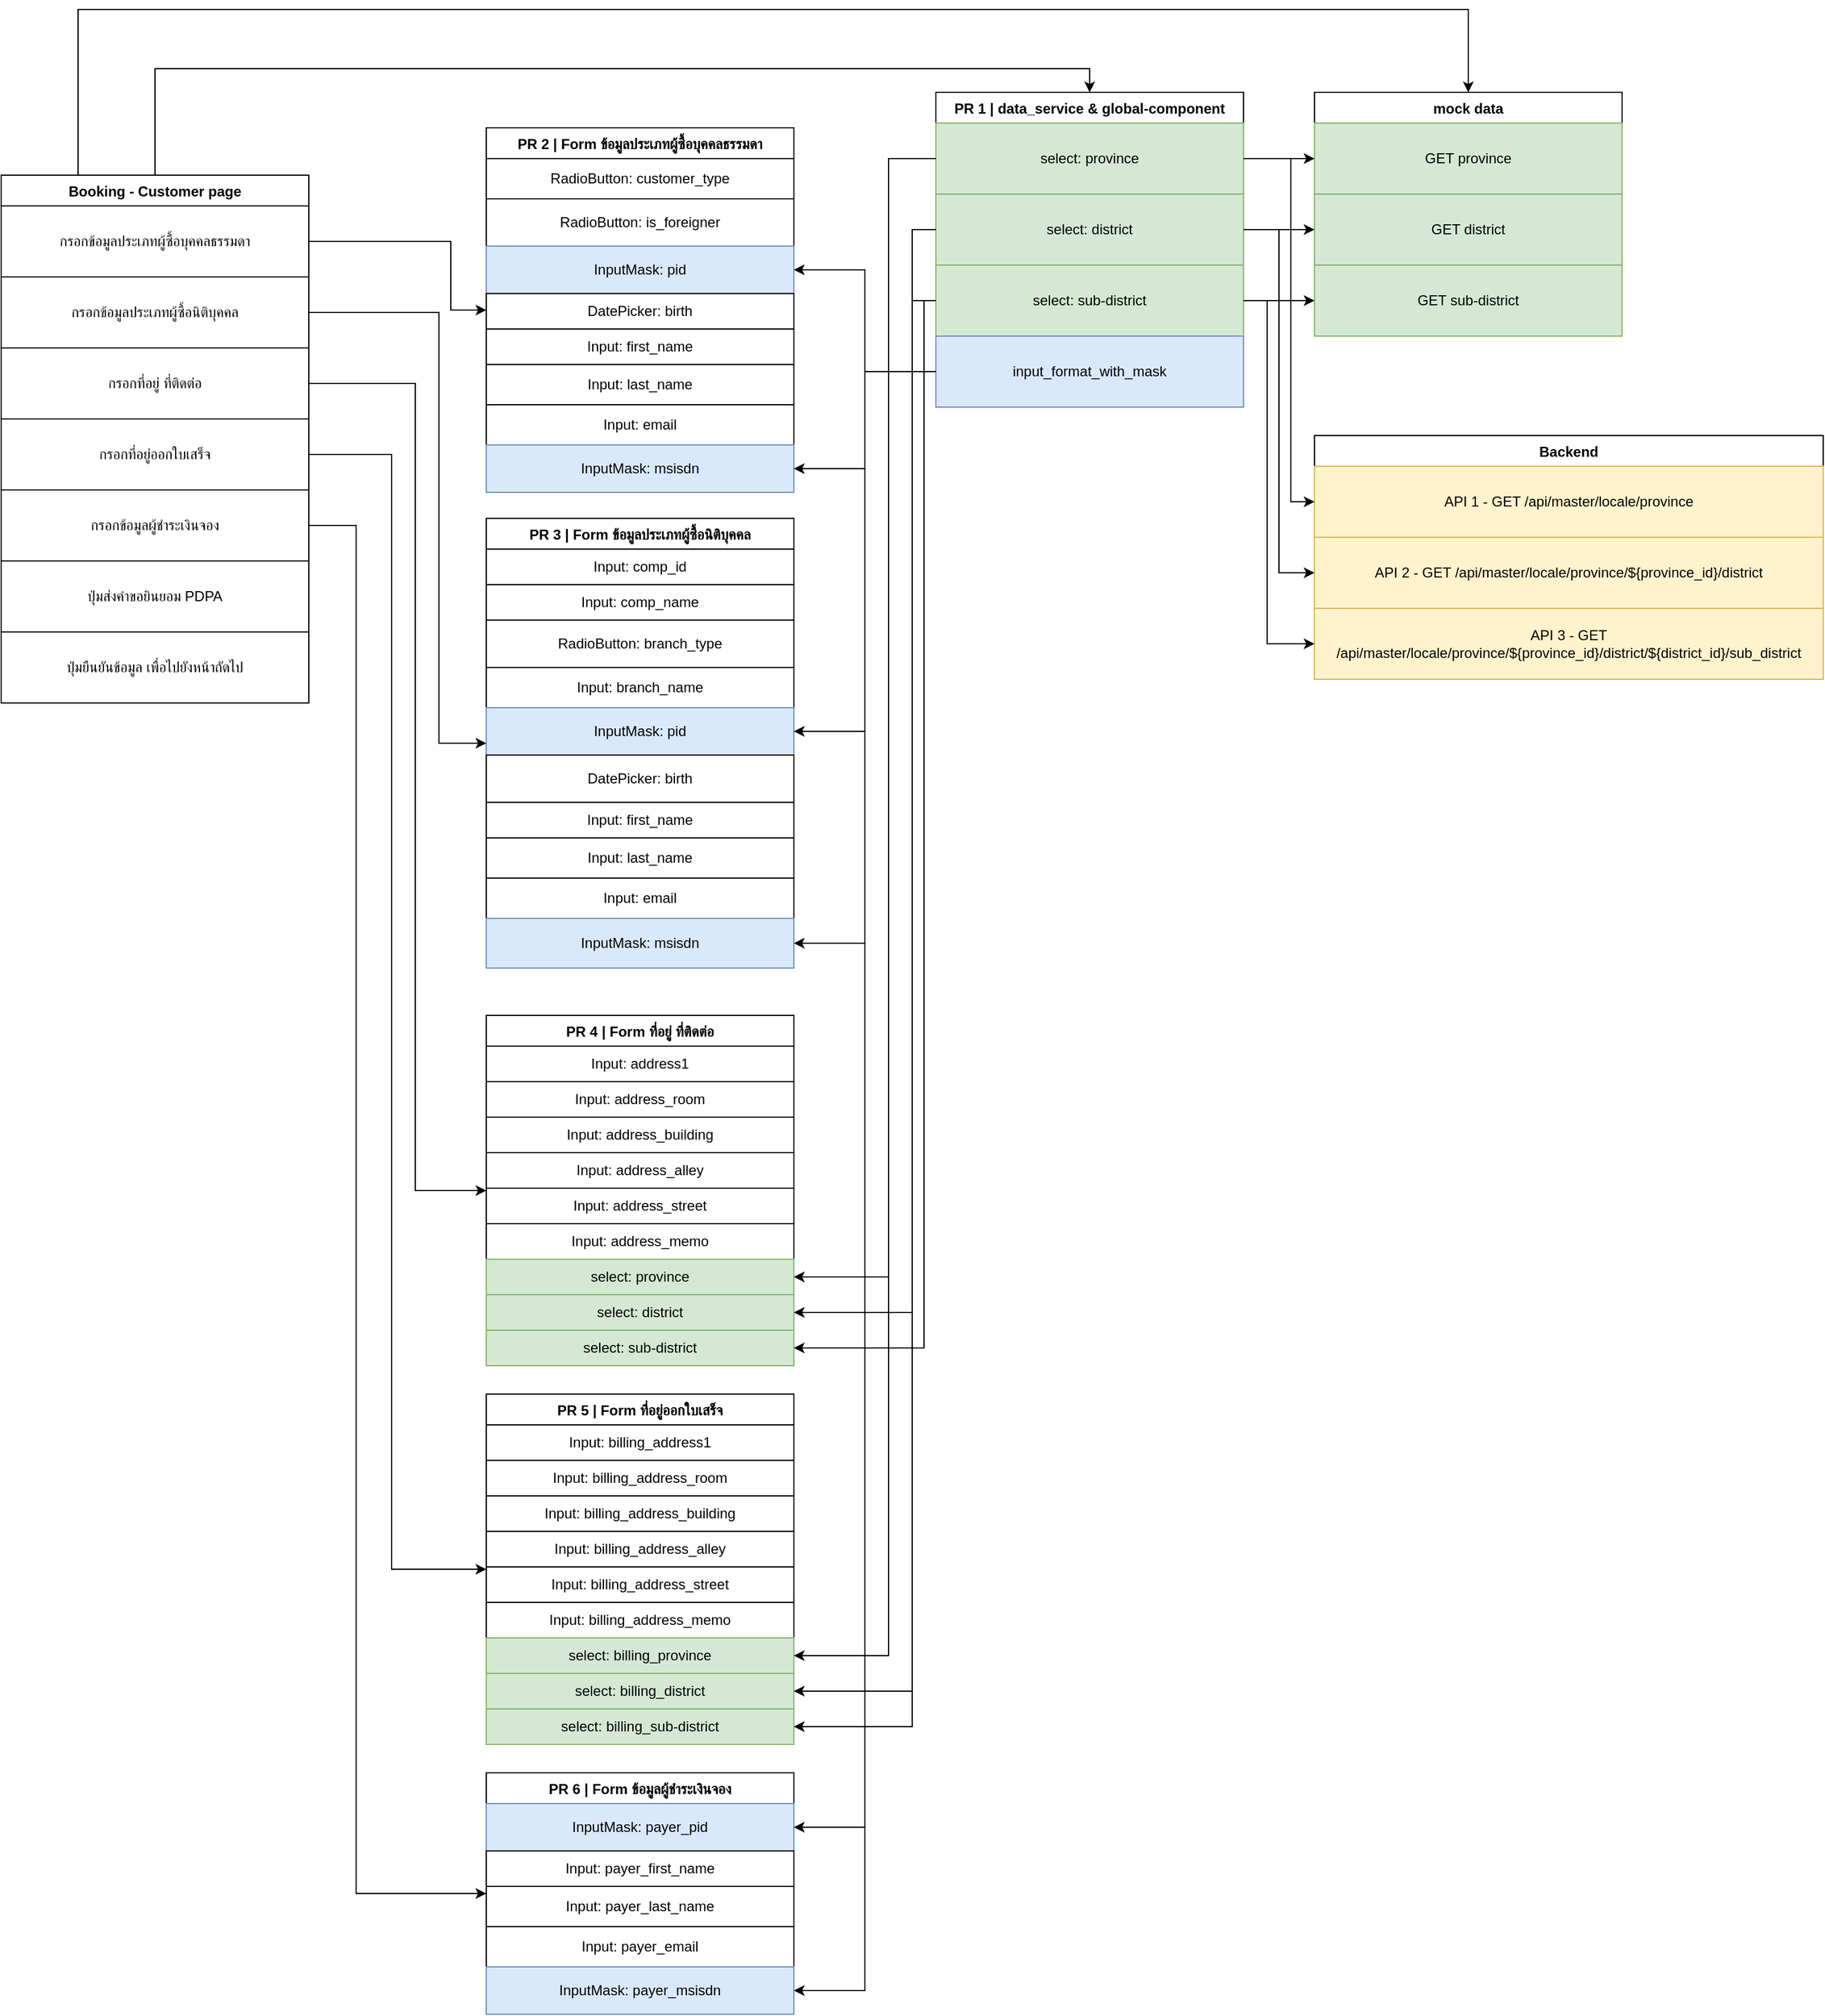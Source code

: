 <mxfile version="20.2.3" type="github">
  <diagram id="C5RBs43oDa-KdzZeNtuy" name="Page-1">
    <mxGraphModel dx="1980" dy="2363" grid="1" gridSize="10" guides="1" tooltips="1" connect="1" arrows="1" fold="1" page="1" pageScale="1" pageWidth="827" pageHeight="1169" background="none" math="0" shadow="0">
      <root>
        <mxCell id="WIyWlLk6GJQsqaUBKTNV-0" />
        <mxCell id="WIyWlLk6GJQsqaUBKTNV-1" parent="WIyWlLk6GJQsqaUBKTNV-0" />
        <mxCell id="vvMy4MuH9mkFOj2RVmaX-46" style="edgeStyle=orthogonalEdgeStyle;rounded=0;orthogonalLoop=1;jettySize=auto;html=1;exitX=0.5;exitY=0;exitDx=0;exitDy=0;entryX=0.5;entryY=0;entryDx=0;entryDy=0;" edge="1" parent="WIyWlLk6GJQsqaUBKTNV-1" source="zkfFHV4jXpPFQw0GAbJ--0" target="vvMy4MuH9mkFOj2RVmaX-32">
          <mxGeometry relative="1" as="geometry" />
        </mxCell>
        <mxCell id="vvMy4MuH9mkFOj2RVmaX-50" style="edgeStyle=orthogonalEdgeStyle;rounded=0;orthogonalLoop=1;jettySize=auto;html=1;exitX=0.25;exitY=0;exitDx=0;exitDy=0;entryX=0.5;entryY=0;entryDx=0;entryDy=0;" edge="1" parent="WIyWlLk6GJQsqaUBKTNV-1" source="zkfFHV4jXpPFQw0GAbJ--0" target="vvMy4MuH9mkFOj2RVmaX-40">
          <mxGeometry relative="1" as="geometry">
            <Array as="points">
              <mxPoint x="155" y="-70" />
              <mxPoint x="1330" y="-70" />
            </Array>
          </mxGeometry>
        </mxCell>
        <mxCell id="zkfFHV4jXpPFQw0GAbJ--0" value="Booking - Customer page" style="swimlane;fontStyle=1;align=center;verticalAlign=top;childLayout=stackLayout;horizontal=1;startSize=26;horizontalStack=0;resizeParent=1;resizeLast=0;collapsible=1;marginBottom=0;rounded=0;shadow=0;strokeWidth=1;" parent="WIyWlLk6GJQsqaUBKTNV-1" vertex="1">
          <mxGeometry x="90" y="70" width="260" height="446" as="geometry">
            <mxRectangle x="230" y="140" width="160" height="26" as="alternateBounds" />
          </mxGeometry>
        </mxCell>
        <mxCell id="F-I4ucaG-20q1lFfXrHI-0" value="กรอกข้อมูลประเภทผู้ซื้อบุคคลธรรมดา" style="rounded=0;whiteSpace=wrap;html=1;" parent="zkfFHV4jXpPFQw0GAbJ--0" vertex="1">
          <mxGeometry y="26" width="260" height="60" as="geometry" />
        </mxCell>
        <mxCell id="F-I4ucaG-20q1lFfXrHI-1" value="กรอกข้อมูลประเภทผู้ซื้อนิติบุคคล" style="rounded=0;whiteSpace=wrap;html=1;" parent="zkfFHV4jXpPFQw0GAbJ--0" vertex="1">
          <mxGeometry y="86" width="260" height="60" as="geometry" />
        </mxCell>
        <mxCell id="F-I4ucaG-20q1lFfXrHI-2" value="กรอกที่อยู่ ที่ติดต่อ" style="rounded=0;whiteSpace=wrap;html=1;" parent="zkfFHV4jXpPFQw0GAbJ--0" vertex="1">
          <mxGeometry y="146" width="260" height="60" as="geometry" />
        </mxCell>
        <mxCell id="F-I4ucaG-20q1lFfXrHI-3" value="กรอกที่อยู่ออกใบเสร็จ" style="rounded=0;whiteSpace=wrap;html=1;" parent="zkfFHV4jXpPFQw0GAbJ--0" vertex="1">
          <mxGeometry y="206" width="260" height="60" as="geometry" />
        </mxCell>
        <mxCell id="F-I4ucaG-20q1lFfXrHI-9" value="กรอกข้อมูลผู้ชำระเงินจอง" style="rounded=0;whiteSpace=wrap;html=1;" parent="zkfFHV4jXpPFQw0GAbJ--0" vertex="1">
          <mxGeometry y="266" width="260" height="60" as="geometry" />
        </mxCell>
        <mxCell id="F-I4ucaG-20q1lFfXrHI-10" value="ปุ่มส่งคำขอยินยอม PDPA" style="rounded=0;whiteSpace=wrap;html=1;" parent="zkfFHV4jXpPFQw0GAbJ--0" vertex="1">
          <mxGeometry y="326" width="260" height="60" as="geometry" />
        </mxCell>
        <mxCell id="F-I4ucaG-20q1lFfXrHI-11" value="ปุ่มยืนยันข้อมูล เพื่อไปยังหน้าถัดไป" style="rounded=0;whiteSpace=wrap;html=1;" parent="zkfFHV4jXpPFQw0GAbJ--0" vertex="1">
          <mxGeometry y="386" width="260" height="60" as="geometry" />
        </mxCell>
        <mxCell id="F-I4ucaG-20q1lFfXrHI-12" value="PR 2 | Form ข้อมูลประเภทผู้ซื้อบุคคลธรรมดา" style="swimlane;fontStyle=1;align=center;verticalAlign=top;childLayout=stackLayout;horizontal=1;startSize=26;horizontalStack=0;resizeParent=1;resizeLast=0;collapsible=1;marginBottom=0;rounded=0;shadow=0;strokeWidth=1;" parent="WIyWlLk6GJQsqaUBKTNV-1" vertex="1">
          <mxGeometry x="500" y="30" width="260" height="308" as="geometry">
            <mxRectangle x="230" y="140" width="160" height="26" as="alternateBounds" />
          </mxGeometry>
        </mxCell>
        <mxCell id="F-I4ucaG-20q1lFfXrHI-13" value="RadioButton: customer_type" style="rounded=0;whiteSpace=wrap;html=1;" parent="F-I4ucaG-20q1lFfXrHI-12" vertex="1">
          <mxGeometry y="26" width="260" height="34" as="geometry" />
        </mxCell>
        <mxCell id="F-I4ucaG-20q1lFfXrHI-14" value="RadioButton: is_foreigner" style="rounded=0;whiteSpace=wrap;html=1;" parent="F-I4ucaG-20q1lFfXrHI-12" vertex="1">
          <mxGeometry y="60" width="260" height="40" as="geometry" />
        </mxCell>
        <mxCell id="F-I4ucaG-20q1lFfXrHI-15" value="InputMask: pid" style="rounded=0;whiteSpace=wrap;html=1;fillColor=#dae8fc;strokeColor=#6c8ebf;" parent="F-I4ucaG-20q1lFfXrHI-12" vertex="1">
          <mxGeometry y="100" width="260" height="40" as="geometry" />
        </mxCell>
        <mxCell id="F-I4ucaG-20q1lFfXrHI-17" value="DatePicker: birth" style="rounded=0;whiteSpace=wrap;html=1;" parent="F-I4ucaG-20q1lFfXrHI-12" vertex="1">
          <mxGeometry y="140" width="260" height="30" as="geometry" />
        </mxCell>
        <mxCell id="F-I4ucaG-20q1lFfXrHI-18" value="Input: first_name" style="rounded=0;whiteSpace=wrap;html=1;" parent="F-I4ucaG-20q1lFfXrHI-12" vertex="1">
          <mxGeometry y="170" width="260" height="30" as="geometry" />
        </mxCell>
        <mxCell id="F-I4ucaG-20q1lFfXrHI-27" value="Input: last_name" style="rounded=0;whiteSpace=wrap;html=1;" parent="F-I4ucaG-20q1lFfXrHI-12" vertex="1">
          <mxGeometry y="200" width="260" height="34" as="geometry" />
        </mxCell>
        <mxCell id="F-I4ucaG-20q1lFfXrHI-28" value="Input: email" style="rounded=0;whiteSpace=wrap;html=1;" parent="F-I4ucaG-20q1lFfXrHI-12" vertex="1">
          <mxGeometry y="234" width="260" height="34" as="geometry" />
        </mxCell>
        <mxCell id="F-I4ucaG-20q1lFfXrHI-16" value="InputMask: msisdn" style="rounded=0;whiteSpace=wrap;html=1;fillColor=#dae8fc;strokeColor=#6c8ebf;" parent="F-I4ucaG-20q1lFfXrHI-12" vertex="1">
          <mxGeometry y="268" width="260" height="40" as="geometry" />
        </mxCell>
        <mxCell id="F-I4ucaG-20q1lFfXrHI-20" value="PR 3 | Form ข้อมูลประเภทผู้ซื้อนิติบุคคล" style="swimlane;fontStyle=1;align=center;verticalAlign=top;childLayout=stackLayout;horizontal=1;startSize=26;horizontalStack=0;resizeParent=1;resizeLast=0;collapsible=1;marginBottom=0;rounded=0;shadow=0;strokeWidth=1;" parent="WIyWlLk6GJQsqaUBKTNV-1" vertex="1">
          <mxGeometry x="500" y="360" width="260" height="380" as="geometry">
            <mxRectangle x="230" y="140" width="160" height="26" as="alternateBounds" />
          </mxGeometry>
        </mxCell>
        <mxCell id="F-I4ucaG-20q1lFfXrHI-29" value="Input: comp_id" style="rounded=0;whiteSpace=wrap;html=1;" parent="F-I4ucaG-20q1lFfXrHI-20" vertex="1">
          <mxGeometry y="26" width="260" height="30" as="geometry" />
        </mxCell>
        <mxCell id="F-I4ucaG-20q1lFfXrHI-30" value="Input: comp_name" style="rounded=0;whiteSpace=wrap;html=1;" parent="F-I4ucaG-20q1lFfXrHI-20" vertex="1">
          <mxGeometry y="56" width="260" height="30" as="geometry" />
        </mxCell>
        <mxCell id="F-I4ucaG-20q1lFfXrHI-21" value="RadioButton: branch_type" style="rounded=0;whiteSpace=wrap;html=1;" parent="F-I4ucaG-20q1lFfXrHI-20" vertex="1">
          <mxGeometry y="86" width="260" height="40" as="geometry" />
        </mxCell>
        <mxCell id="F-I4ucaG-20q1lFfXrHI-31" value="Input: branch_name" style="rounded=0;whiteSpace=wrap;html=1;" parent="F-I4ucaG-20q1lFfXrHI-20" vertex="1">
          <mxGeometry y="126" width="260" height="34" as="geometry" />
        </mxCell>
        <mxCell id="F-I4ucaG-20q1lFfXrHI-23" value="InputMask: pid" style="rounded=0;whiteSpace=wrap;html=1;fillColor=#dae8fc;strokeColor=#6c8ebf;" parent="F-I4ucaG-20q1lFfXrHI-20" vertex="1">
          <mxGeometry y="160" width="260" height="40" as="geometry" />
        </mxCell>
        <mxCell id="F-I4ucaG-20q1lFfXrHI-25" value="DatePicker: birth" style="rounded=0;whiteSpace=wrap;html=1;" parent="F-I4ucaG-20q1lFfXrHI-20" vertex="1">
          <mxGeometry y="200" width="260" height="40" as="geometry" />
        </mxCell>
        <mxCell id="F-I4ucaG-20q1lFfXrHI-33" value="Input: first_name" style="rounded=0;whiteSpace=wrap;html=1;" parent="F-I4ucaG-20q1lFfXrHI-20" vertex="1">
          <mxGeometry y="240" width="260" height="30" as="geometry" />
        </mxCell>
        <mxCell id="F-I4ucaG-20q1lFfXrHI-34" value="Input: last_name" style="rounded=0;whiteSpace=wrap;html=1;" parent="F-I4ucaG-20q1lFfXrHI-20" vertex="1">
          <mxGeometry y="270" width="260" height="34" as="geometry" />
        </mxCell>
        <mxCell id="F-I4ucaG-20q1lFfXrHI-35" value="Input: email" style="rounded=0;whiteSpace=wrap;html=1;" parent="F-I4ucaG-20q1lFfXrHI-20" vertex="1">
          <mxGeometry y="304" width="260" height="34" as="geometry" />
        </mxCell>
        <mxCell id="F-I4ucaG-20q1lFfXrHI-24" value="InputMask: msisdn" style="rounded=0;whiteSpace=wrap;html=1;fillColor=#dae8fc;strokeColor=#6c8ebf;" parent="F-I4ucaG-20q1lFfXrHI-20" vertex="1">
          <mxGeometry y="338" width="260" height="42" as="geometry" />
        </mxCell>
        <mxCell id="F-I4ucaG-20q1lFfXrHI-36" value="PR 4 | Form ที่อยู่ ที่ติดต่อ" style="swimlane;fontStyle=1;align=center;verticalAlign=top;childLayout=stackLayout;horizontal=1;startSize=26;horizontalStack=0;resizeParent=1;resizeLast=0;collapsible=1;marginBottom=0;rounded=0;shadow=0;strokeWidth=1;" parent="WIyWlLk6GJQsqaUBKTNV-1" vertex="1">
          <mxGeometry x="500" y="780" width="260" height="296" as="geometry">
            <mxRectangle x="230" y="140" width="160" height="26" as="alternateBounds" />
          </mxGeometry>
        </mxCell>
        <mxCell id="F-I4ucaG-20q1lFfXrHI-37" value="Input: address1" style="rounded=0;whiteSpace=wrap;html=1;" parent="F-I4ucaG-20q1lFfXrHI-36" vertex="1">
          <mxGeometry y="26" width="260" height="30" as="geometry" />
        </mxCell>
        <mxCell id="F-I4ucaG-20q1lFfXrHI-38" value="Input: address_room" style="rounded=0;whiteSpace=wrap;html=1;" parent="F-I4ucaG-20q1lFfXrHI-36" vertex="1">
          <mxGeometry y="56" width="260" height="30" as="geometry" />
        </mxCell>
        <mxCell id="vvMy4MuH9mkFOj2RVmaX-0" value="Input: address_building" style="rounded=0;whiteSpace=wrap;html=1;" vertex="1" parent="F-I4ucaG-20q1lFfXrHI-36">
          <mxGeometry y="86" width="260" height="30" as="geometry" />
        </mxCell>
        <mxCell id="vvMy4MuH9mkFOj2RVmaX-1" value="Input: address_alley" style="rounded=0;whiteSpace=wrap;html=1;" vertex="1" parent="F-I4ucaG-20q1lFfXrHI-36">
          <mxGeometry y="116" width="260" height="30" as="geometry" />
        </mxCell>
        <mxCell id="vvMy4MuH9mkFOj2RVmaX-2" value="Input: address_street" style="rounded=0;whiteSpace=wrap;html=1;" vertex="1" parent="F-I4ucaG-20q1lFfXrHI-36">
          <mxGeometry y="146" width="260" height="30" as="geometry" />
        </mxCell>
        <mxCell id="vvMy4MuH9mkFOj2RVmaX-3" value="Input: address_memo" style="rounded=0;whiteSpace=wrap;html=1;" vertex="1" parent="F-I4ucaG-20q1lFfXrHI-36">
          <mxGeometry y="176" width="260" height="30" as="geometry" />
        </mxCell>
        <mxCell id="vvMy4MuH9mkFOj2RVmaX-4" value="select: province" style="rounded=0;whiteSpace=wrap;html=1;fillColor=#d5e8d4;strokeColor=#82b366;" vertex="1" parent="F-I4ucaG-20q1lFfXrHI-36">
          <mxGeometry y="206" width="260" height="30" as="geometry" />
        </mxCell>
        <mxCell id="vvMy4MuH9mkFOj2RVmaX-5" value="select: district" style="rounded=0;whiteSpace=wrap;html=1;fillColor=#d5e8d4;strokeColor=#82b366;" vertex="1" parent="F-I4ucaG-20q1lFfXrHI-36">
          <mxGeometry y="236" width="260" height="30" as="geometry" />
        </mxCell>
        <mxCell id="vvMy4MuH9mkFOj2RVmaX-6" value="select: sub-district" style="rounded=0;whiteSpace=wrap;html=1;fillColor=#d5e8d4;strokeColor=#82b366;" vertex="1" parent="F-I4ucaG-20q1lFfXrHI-36">
          <mxGeometry y="266" width="260" height="30" as="geometry" />
        </mxCell>
        <mxCell id="vvMy4MuH9mkFOj2RVmaX-7" value="PR 5 | Form ที่อยู่ออกใบเสร็จ" style="swimlane;fontStyle=1;align=center;verticalAlign=top;childLayout=stackLayout;horizontal=1;startSize=26;horizontalStack=0;resizeParent=1;resizeLast=0;collapsible=1;marginBottom=0;rounded=0;shadow=0;strokeWidth=1;" vertex="1" parent="WIyWlLk6GJQsqaUBKTNV-1">
          <mxGeometry x="500" y="1100" width="260" height="296" as="geometry">
            <mxRectangle x="230" y="140" width="160" height="26" as="alternateBounds" />
          </mxGeometry>
        </mxCell>
        <mxCell id="vvMy4MuH9mkFOj2RVmaX-8" value="Input: billing_address1" style="rounded=0;whiteSpace=wrap;html=1;" vertex="1" parent="vvMy4MuH9mkFOj2RVmaX-7">
          <mxGeometry y="26" width="260" height="30" as="geometry" />
        </mxCell>
        <mxCell id="vvMy4MuH9mkFOj2RVmaX-9" value="Input: billing_address_room" style="rounded=0;whiteSpace=wrap;html=1;" vertex="1" parent="vvMy4MuH9mkFOj2RVmaX-7">
          <mxGeometry y="56" width="260" height="30" as="geometry" />
        </mxCell>
        <mxCell id="vvMy4MuH9mkFOj2RVmaX-10" value="Input: billing_address_building" style="rounded=0;whiteSpace=wrap;html=1;" vertex="1" parent="vvMy4MuH9mkFOj2RVmaX-7">
          <mxGeometry y="86" width="260" height="30" as="geometry" />
        </mxCell>
        <mxCell id="vvMy4MuH9mkFOj2RVmaX-11" value="Input: billing_address_alley" style="rounded=0;whiteSpace=wrap;html=1;" vertex="1" parent="vvMy4MuH9mkFOj2RVmaX-7">
          <mxGeometry y="116" width="260" height="30" as="geometry" />
        </mxCell>
        <mxCell id="vvMy4MuH9mkFOj2RVmaX-12" value="Input: billing_address_street" style="rounded=0;whiteSpace=wrap;html=1;" vertex="1" parent="vvMy4MuH9mkFOj2RVmaX-7">
          <mxGeometry y="146" width="260" height="30" as="geometry" />
        </mxCell>
        <mxCell id="vvMy4MuH9mkFOj2RVmaX-13" value="Input: billing_address_memo" style="rounded=0;whiteSpace=wrap;html=1;" vertex="1" parent="vvMy4MuH9mkFOj2RVmaX-7">
          <mxGeometry y="176" width="260" height="30" as="geometry" />
        </mxCell>
        <mxCell id="vvMy4MuH9mkFOj2RVmaX-14" value="select: billing_province" style="rounded=0;whiteSpace=wrap;html=1;fillColor=#d5e8d4;strokeColor=#82b366;" vertex="1" parent="vvMy4MuH9mkFOj2RVmaX-7">
          <mxGeometry y="206" width="260" height="30" as="geometry" />
        </mxCell>
        <mxCell id="vvMy4MuH9mkFOj2RVmaX-15" value="select: billing_district" style="rounded=0;whiteSpace=wrap;html=1;fillColor=#d5e8d4;strokeColor=#82b366;" vertex="1" parent="vvMy4MuH9mkFOj2RVmaX-7">
          <mxGeometry y="236" width="260" height="30" as="geometry" />
        </mxCell>
        <mxCell id="vvMy4MuH9mkFOj2RVmaX-16" value="select: billing_sub-district" style="rounded=0;whiteSpace=wrap;html=1;fillColor=#d5e8d4;strokeColor=#82b366;" vertex="1" parent="vvMy4MuH9mkFOj2RVmaX-7">
          <mxGeometry y="266" width="260" height="30" as="geometry" />
        </mxCell>
        <mxCell id="vvMy4MuH9mkFOj2RVmaX-17" value="PR 6 | Form ข้อมูลผู้ชำระเงินจอง" style="swimlane;fontStyle=1;align=center;verticalAlign=top;childLayout=stackLayout;horizontal=1;startSize=26;horizontalStack=0;resizeParent=1;resizeLast=0;collapsible=1;marginBottom=0;rounded=0;shadow=0;strokeWidth=1;" vertex="1" parent="WIyWlLk6GJQsqaUBKTNV-1">
          <mxGeometry x="500" y="1420" width="260" height="204" as="geometry">
            <mxRectangle x="230" y="140" width="160" height="26" as="alternateBounds" />
          </mxGeometry>
        </mxCell>
        <mxCell id="vvMy4MuH9mkFOj2RVmaX-20" value="InputMask: payer_pid" style="rounded=0;whiteSpace=wrap;html=1;fillColor=#dae8fc;strokeColor=#6c8ebf;" vertex="1" parent="vvMy4MuH9mkFOj2RVmaX-17">
          <mxGeometry y="26" width="260" height="40" as="geometry" />
        </mxCell>
        <mxCell id="vvMy4MuH9mkFOj2RVmaX-22" value="Input: payer_first_name" style="rounded=0;whiteSpace=wrap;html=1;" vertex="1" parent="vvMy4MuH9mkFOj2RVmaX-17">
          <mxGeometry y="66" width="260" height="30" as="geometry" />
        </mxCell>
        <mxCell id="vvMy4MuH9mkFOj2RVmaX-23" value="Input: payer_last_name" style="rounded=0;whiteSpace=wrap;html=1;" vertex="1" parent="vvMy4MuH9mkFOj2RVmaX-17">
          <mxGeometry y="96" width="260" height="34" as="geometry" />
        </mxCell>
        <mxCell id="vvMy4MuH9mkFOj2RVmaX-24" value="Input: payer_email" style="rounded=0;whiteSpace=wrap;html=1;" vertex="1" parent="vvMy4MuH9mkFOj2RVmaX-17">
          <mxGeometry y="130" width="260" height="34" as="geometry" />
        </mxCell>
        <mxCell id="vvMy4MuH9mkFOj2RVmaX-25" value="InputMask: payer_msisdn" style="rounded=0;whiteSpace=wrap;html=1;fillColor=#dae8fc;strokeColor=#6c8ebf;" vertex="1" parent="vvMy4MuH9mkFOj2RVmaX-17">
          <mxGeometry y="164" width="260" height="40" as="geometry" />
        </mxCell>
        <mxCell id="vvMy4MuH9mkFOj2RVmaX-26" style="edgeStyle=orthogonalEdgeStyle;rounded=0;orthogonalLoop=1;jettySize=auto;html=1;exitX=1;exitY=0.5;exitDx=0;exitDy=0;" edge="1" parent="WIyWlLk6GJQsqaUBKTNV-1" source="F-I4ucaG-20q1lFfXrHI-0" target="F-I4ucaG-20q1lFfXrHI-12">
          <mxGeometry relative="1" as="geometry">
            <Array as="points">
              <mxPoint x="470" y="126" />
              <mxPoint x="470" y="184" />
            </Array>
          </mxGeometry>
        </mxCell>
        <mxCell id="vvMy4MuH9mkFOj2RVmaX-27" style="edgeStyle=orthogonalEdgeStyle;rounded=0;orthogonalLoop=1;jettySize=auto;html=1;exitX=1;exitY=0.5;exitDx=0;exitDy=0;entryX=0;entryY=0.5;entryDx=0;entryDy=0;" edge="1" parent="WIyWlLk6GJQsqaUBKTNV-1" source="F-I4ucaG-20q1lFfXrHI-1" target="F-I4ucaG-20q1lFfXrHI-20">
          <mxGeometry relative="1" as="geometry">
            <mxPoint x="420" y="590" as="targetPoint" />
            <Array as="points">
              <mxPoint x="460" y="186" />
              <mxPoint x="460" y="550" />
            </Array>
          </mxGeometry>
        </mxCell>
        <mxCell id="vvMy4MuH9mkFOj2RVmaX-28" style="edgeStyle=orthogonalEdgeStyle;rounded=0;orthogonalLoop=1;jettySize=auto;html=1;exitX=1;exitY=0.5;exitDx=0;exitDy=0;entryX=0;entryY=0.5;entryDx=0;entryDy=0;" edge="1" parent="WIyWlLk6GJQsqaUBKTNV-1" source="F-I4ucaG-20q1lFfXrHI-2" target="F-I4ucaG-20q1lFfXrHI-36">
          <mxGeometry relative="1" as="geometry">
            <Array as="points">
              <mxPoint x="440" y="246" />
              <mxPoint x="440" y="928" />
            </Array>
          </mxGeometry>
        </mxCell>
        <mxCell id="vvMy4MuH9mkFOj2RVmaX-29" style="edgeStyle=orthogonalEdgeStyle;rounded=0;orthogonalLoop=1;jettySize=auto;html=1;exitX=1;exitY=0.5;exitDx=0;exitDy=0;entryX=0;entryY=0.5;entryDx=0;entryDy=0;" edge="1" parent="WIyWlLk6GJQsqaUBKTNV-1" source="F-I4ucaG-20q1lFfXrHI-3" target="vvMy4MuH9mkFOj2RVmaX-7">
          <mxGeometry relative="1" as="geometry">
            <Array as="points">
              <mxPoint x="420" y="306" />
              <mxPoint x="420" y="1248" />
            </Array>
          </mxGeometry>
        </mxCell>
        <mxCell id="vvMy4MuH9mkFOj2RVmaX-30" style="edgeStyle=orthogonalEdgeStyle;rounded=0;orthogonalLoop=1;jettySize=auto;html=1;exitX=1;exitY=0.5;exitDx=0;exitDy=0;entryX=0;entryY=0.5;entryDx=0;entryDy=0;" edge="1" parent="WIyWlLk6GJQsqaUBKTNV-1" source="F-I4ucaG-20q1lFfXrHI-9" target="vvMy4MuH9mkFOj2RVmaX-17">
          <mxGeometry relative="1" as="geometry">
            <Array as="points">
              <mxPoint x="390" y="366" />
              <mxPoint x="390" y="1522" />
            </Array>
          </mxGeometry>
        </mxCell>
        <mxCell id="vvMy4MuH9mkFOj2RVmaX-32" value="PR 1 | data_service &amp; global-component" style="swimlane;fontStyle=1;align=center;verticalAlign=top;childLayout=stackLayout;horizontal=1;startSize=26;horizontalStack=0;resizeParent=1;resizeLast=0;collapsible=1;marginBottom=0;rounded=0;shadow=0;strokeWidth=1;" vertex="1" parent="WIyWlLk6GJQsqaUBKTNV-1">
          <mxGeometry x="880" width="260" height="266" as="geometry">
            <mxRectangle x="230" y="140" width="160" height="26" as="alternateBounds" />
          </mxGeometry>
        </mxCell>
        <mxCell id="vvMy4MuH9mkFOj2RVmaX-33" value="select: province" style="rounded=0;whiteSpace=wrap;html=1;fillColor=#d5e8d4;strokeColor=#82b366;" vertex="1" parent="vvMy4MuH9mkFOj2RVmaX-32">
          <mxGeometry y="26" width="260" height="60" as="geometry" />
        </mxCell>
        <mxCell id="vvMy4MuH9mkFOj2RVmaX-34" value="select: district" style="rounded=0;whiteSpace=wrap;html=1;fillColor=#d5e8d4;strokeColor=#82b366;" vertex="1" parent="vvMy4MuH9mkFOj2RVmaX-32">
          <mxGeometry y="86" width="260" height="60" as="geometry" />
        </mxCell>
        <mxCell id="vvMy4MuH9mkFOj2RVmaX-35" value="select: sub-district" style="rounded=0;whiteSpace=wrap;html=1;fillColor=#d5e8d4;strokeColor=#82b366;" vertex="1" parent="vvMy4MuH9mkFOj2RVmaX-32">
          <mxGeometry y="146" width="260" height="60" as="geometry" />
        </mxCell>
        <mxCell id="vvMy4MuH9mkFOj2RVmaX-36" value="input_format_with_mask" style="rounded=0;whiteSpace=wrap;html=1;fillColor=#dae8fc;strokeColor=#6c8ebf;" vertex="1" parent="vvMy4MuH9mkFOj2RVmaX-32">
          <mxGeometry y="206" width="260" height="60" as="geometry" />
        </mxCell>
        <mxCell id="vvMy4MuH9mkFOj2RVmaX-40" value="mock data" style="swimlane;fontStyle=1;align=center;verticalAlign=top;childLayout=stackLayout;horizontal=1;startSize=26;horizontalStack=0;resizeParent=1;resizeLast=0;collapsible=1;marginBottom=0;rounded=0;shadow=0;strokeWidth=1;" vertex="1" parent="WIyWlLk6GJQsqaUBKTNV-1">
          <mxGeometry x="1200" width="260" height="206" as="geometry">
            <mxRectangle x="230" y="140" width="160" height="26" as="alternateBounds" />
          </mxGeometry>
        </mxCell>
        <mxCell id="vvMy4MuH9mkFOj2RVmaX-41" value="GET province" style="rounded=0;whiteSpace=wrap;html=1;fillColor=#d5e8d4;strokeColor=#82b366;" vertex="1" parent="vvMy4MuH9mkFOj2RVmaX-40">
          <mxGeometry y="26" width="260" height="60" as="geometry" />
        </mxCell>
        <mxCell id="vvMy4MuH9mkFOj2RVmaX-42" value="GET district" style="rounded=0;whiteSpace=wrap;html=1;fillColor=#d5e8d4;strokeColor=#82b366;" vertex="1" parent="vvMy4MuH9mkFOj2RVmaX-40">
          <mxGeometry y="86" width="260" height="60" as="geometry" />
        </mxCell>
        <mxCell id="vvMy4MuH9mkFOj2RVmaX-43" value="GET sub-district" style="rounded=0;whiteSpace=wrap;html=1;fillColor=#d5e8d4;strokeColor=#82b366;" vertex="1" parent="vvMy4MuH9mkFOj2RVmaX-40">
          <mxGeometry y="146" width="260" height="60" as="geometry" />
        </mxCell>
        <mxCell id="vvMy4MuH9mkFOj2RVmaX-51" style="edgeStyle=orthogonalEdgeStyle;rounded=0;orthogonalLoop=1;jettySize=auto;html=1;exitX=1;exitY=0.5;exitDx=0;exitDy=0;entryX=0;entryY=0.5;entryDx=0;entryDy=0;" edge="1" parent="WIyWlLk6GJQsqaUBKTNV-1" source="vvMy4MuH9mkFOj2RVmaX-33" target="vvMy4MuH9mkFOj2RVmaX-41">
          <mxGeometry relative="1" as="geometry" />
        </mxCell>
        <mxCell id="vvMy4MuH9mkFOj2RVmaX-52" style="edgeStyle=orthogonalEdgeStyle;rounded=0;orthogonalLoop=1;jettySize=auto;html=1;exitX=1;exitY=0.5;exitDx=0;exitDy=0;entryX=0;entryY=0.5;entryDx=0;entryDy=0;" edge="1" parent="WIyWlLk6GJQsqaUBKTNV-1" source="vvMy4MuH9mkFOj2RVmaX-34" target="vvMy4MuH9mkFOj2RVmaX-42">
          <mxGeometry relative="1" as="geometry" />
        </mxCell>
        <mxCell id="vvMy4MuH9mkFOj2RVmaX-53" style="edgeStyle=orthogonalEdgeStyle;rounded=0;orthogonalLoop=1;jettySize=auto;html=1;exitX=1;exitY=0.5;exitDx=0;exitDy=0;entryX=0;entryY=0.5;entryDx=0;entryDy=0;" edge="1" parent="WIyWlLk6GJQsqaUBKTNV-1" source="vvMy4MuH9mkFOj2RVmaX-35" target="vvMy4MuH9mkFOj2RVmaX-43">
          <mxGeometry relative="1" as="geometry" />
        </mxCell>
        <mxCell id="vvMy4MuH9mkFOj2RVmaX-54" style="edgeStyle=orthogonalEdgeStyle;rounded=0;orthogonalLoop=1;jettySize=auto;html=1;exitX=0;exitY=0.5;exitDx=0;exitDy=0;entryX=1;entryY=0.5;entryDx=0;entryDy=0;" edge="1" parent="WIyWlLk6GJQsqaUBKTNV-1" source="vvMy4MuH9mkFOj2RVmaX-36" target="F-I4ucaG-20q1lFfXrHI-15">
          <mxGeometry relative="1" as="geometry" />
        </mxCell>
        <mxCell id="vvMy4MuH9mkFOj2RVmaX-55" style="edgeStyle=orthogonalEdgeStyle;rounded=0;orthogonalLoop=1;jettySize=auto;html=1;exitX=0;exitY=0.5;exitDx=0;exitDy=0;entryX=1;entryY=0.5;entryDx=0;entryDy=0;" edge="1" parent="WIyWlLk6GJQsqaUBKTNV-1" source="vvMy4MuH9mkFOj2RVmaX-36" target="F-I4ucaG-20q1lFfXrHI-16">
          <mxGeometry relative="1" as="geometry" />
        </mxCell>
        <mxCell id="vvMy4MuH9mkFOj2RVmaX-56" style="edgeStyle=orthogonalEdgeStyle;rounded=0;orthogonalLoop=1;jettySize=auto;html=1;exitX=0;exitY=0.5;exitDx=0;exitDy=0;entryX=1;entryY=0.5;entryDx=0;entryDy=0;" edge="1" parent="WIyWlLk6GJQsqaUBKTNV-1" source="vvMy4MuH9mkFOj2RVmaX-36" target="F-I4ucaG-20q1lFfXrHI-23">
          <mxGeometry relative="1" as="geometry" />
        </mxCell>
        <mxCell id="vvMy4MuH9mkFOj2RVmaX-57" style="edgeStyle=orthogonalEdgeStyle;rounded=0;orthogonalLoop=1;jettySize=auto;html=1;exitX=0;exitY=0.5;exitDx=0;exitDy=0;entryX=1;entryY=0.5;entryDx=0;entryDy=0;" edge="1" parent="WIyWlLk6GJQsqaUBKTNV-1" source="vvMy4MuH9mkFOj2RVmaX-36" target="F-I4ucaG-20q1lFfXrHI-24">
          <mxGeometry relative="1" as="geometry" />
        </mxCell>
        <mxCell id="vvMy4MuH9mkFOj2RVmaX-58" style="edgeStyle=orthogonalEdgeStyle;rounded=0;orthogonalLoop=1;jettySize=auto;html=1;exitX=0;exitY=0.5;exitDx=0;exitDy=0;entryX=1;entryY=0.5;entryDx=0;entryDy=0;" edge="1" parent="WIyWlLk6GJQsqaUBKTNV-1" source="vvMy4MuH9mkFOj2RVmaX-36" target="vvMy4MuH9mkFOj2RVmaX-20">
          <mxGeometry relative="1" as="geometry" />
        </mxCell>
        <mxCell id="vvMy4MuH9mkFOj2RVmaX-59" style="edgeStyle=orthogonalEdgeStyle;rounded=0;orthogonalLoop=1;jettySize=auto;html=1;exitX=0;exitY=0.5;exitDx=0;exitDy=0;entryX=1;entryY=0.5;entryDx=0;entryDy=0;" edge="1" parent="WIyWlLk6GJQsqaUBKTNV-1" source="vvMy4MuH9mkFOj2RVmaX-36" target="vvMy4MuH9mkFOj2RVmaX-25">
          <mxGeometry relative="1" as="geometry" />
        </mxCell>
        <mxCell id="vvMy4MuH9mkFOj2RVmaX-60" style="edgeStyle=orthogonalEdgeStyle;rounded=0;orthogonalLoop=1;jettySize=auto;html=1;exitX=0;exitY=0.5;exitDx=0;exitDy=0;entryX=1;entryY=0.5;entryDx=0;entryDy=0;" edge="1" parent="WIyWlLk6GJQsqaUBKTNV-1" source="vvMy4MuH9mkFOj2RVmaX-33" target="vvMy4MuH9mkFOj2RVmaX-4">
          <mxGeometry relative="1" as="geometry">
            <Array as="points">
              <mxPoint x="840" y="56" />
              <mxPoint x="840" y="1001" />
            </Array>
          </mxGeometry>
        </mxCell>
        <mxCell id="vvMy4MuH9mkFOj2RVmaX-61" style="edgeStyle=orthogonalEdgeStyle;rounded=0;orthogonalLoop=1;jettySize=auto;html=1;exitX=0;exitY=0.5;exitDx=0;exitDy=0;entryX=1;entryY=0.5;entryDx=0;entryDy=0;" edge="1" parent="WIyWlLk6GJQsqaUBKTNV-1" source="vvMy4MuH9mkFOj2RVmaX-33" target="vvMy4MuH9mkFOj2RVmaX-14">
          <mxGeometry relative="1" as="geometry">
            <Array as="points">
              <mxPoint x="840" y="56" />
              <mxPoint x="840" y="1321" />
            </Array>
          </mxGeometry>
        </mxCell>
        <mxCell id="vvMy4MuH9mkFOj2RVmaX-62" style="edgeStyle=orthogonalEdgeStyle;rounded=0;orthogonalLoop=1;jettySize=auto;html=1;exitX=0;exitY=0.5;exitDx=0;exitDy=0;entryX=1;entryY=0.5;entryDx=0;entryDy=0;" edge="1" parent="WIyWlLk6GJQsqaUBKTNV-1" source="vvMy4MuH9mkFOj2RVmaX-34" target="vvMy4MuH9mkFOj2RVmaX-5">
          <mxGeometry relative="1" as="geometry">
            <Array as="points">
              <mxPoint x="860" y="116" />
              <mxPoint x="860" y="1031" />
            </Array>
          </mxGeometry>
        </mxCell>
        <mxCell id="vvMy4MuH9mkFOj2RVmaX-63" style="edgeStyle=orthogonalEdgeStyle;rounded=0;orthogonalLoop=1;jettySize=auto;html=1;exitX=0;exitY=0.5;exitDx=0;exitDy=0;entryX=1;entryY=0.5;entryDx=0;entryDy=0;" edge="1" parent="WIyWlLk6GJQsqaUBKTNV-1" source="vvMy4MuH9mkFOj2RVmaX-34" target="vvMy4MuH9mkFOj2RVmaX-15">
          <mxGeometry relative="1" as="geometry">
            <Array as="points">
              <mxPoint x="860" y="116" />
              <mxPoint x="860" y="1351" />
            </Array>
          </mxGeometry>
        </mxCell>
        <mxCell id="vvMy4MuH9mkFOj2RVmaX-64" style="edgeStyle=orthogonalEdgeStyle;rounded=0;orthogonalLoop=1;jettySize=auto;html=1;exitX=0;exitY=0.5;exitDx=0;exitDy=0;entryX=1;entryY=0.5;entryDx=0;entryDy=0;" edge="1" parent="WIyWlLk6GJQsqaUBKTNV-1" source="vvMy4MuH9mkFOj2RVmaX-35" target="vvMy4MuH9mkFOj2RVmaX-6">
          <mxGeometry relative="1" as="geometry">
            <Array as="points">
              <mxPoint x="870" y="176" />
              <mxPoint x="870" y="1061" />
            </Array>
          </mxGeometry>
        </mxCell>
        <mxCell id="vvMy4MuH9mkFOj2RVmaX-65" style="edgeStyle=orthogonalEdgeStyle;rounded=0;orthogonalLoop=1;jettySize=auto;html=1;exitX=0;exitY=0.5;exitDx=0;exitDy=0;entryX=1;entryY=0.5;entryDx=0;entryDy=0;" edge="1" parent="WIyWlLk6GJQsqaUBKTNV-1" source="vvMy4MuH9mkFOj2RVmaX-35" target="vvMy4MuH9mkFOj2RVmaX-16">
          <mxGeometry relative="1" as="geometry">
            <Array as="points">
              <mxPoint x="860" y="176" />
              <mxPoint x="860" y="1381" />
            </Array>
          </mxGeometry>
        </mxCell>
        <mxCell id="vvMy4MuH9mkFOj2RVmaX-66" value="Backend" style="swimlane;fontStyle=1;align=center;verticalAlign=top;childLayout=stackLayout;horizontal=1;startSize=26;horizontalStack=0;resizeParent=1;resizeLast=0;collapsible=1;marginBottom=0;rounded=0;shadow=0;strokeWidth=1;" vertex="1" parent="WIyWlLk6GJQsqaUBKTNV-1">
          <mxGeometry x="1200" y="290" width="430" height="206" as="geometry">
            <mxRectangle x="230" y="140" width="160" height="26" as="alternateBounds" />
          </mxGeometry>
        </mxCell>
        <mxCell id="vvMy4MuH9mkFOj2RVmaX-67" value="&lt;font style=&quot;font-size: 12px;&quot;&gt;API 1 - GET &lt;font style=&quot;font-size: 12px;&quot;&gt;/api/master/locale/province&lt;/font&gt;&lt;/font&gt;" style="rounded=0;whiteSpace=wrap;html=1;fillColor=#fff2cc;strokeColor=#d6b656;" vertex="1" parent="vvMy4MuH9mkFOj2RVmaX-66">
          <mxGeometry y="26" width="430" height="60" as="geometry" />
        </mxCell>
        <mxCell id="vvMy4MuH9mkFOj2RVmaX-68" value="API 2 - GET /api/master/locale/province/${province_id}/district" style="rounded=0;whiteSpace=wrap;html=1;fillColor=#fff2cc;strokeColor=#d6b656;" vertex="1" parent="vvMy4MuH9mkFOj2RVmaX-66">
          <mxGeometry y="86" width="430" height="60" as="geometry" />
        </mxCell>
        <mxCell id="vvMy4MuH9mkFOj2RVmaX-69" value="API 3 - GET /api/master/locale/province/${province_id}/district/${district_id}/sub_district" style="rounded=0;whiteSpace=wrap;html=1;fillColor=#fff2cc;strokeColor=#d6b656;" vertex="1" parent="vvMy4MuH9mkFOj2RVmaX-66">
          <mxGeometry y="146" width="430" height="60" as="geometry" />
        </mxCell>
        <mxCell id="vvMy4MuH9mkFOj2RVmaX-70" style="edgeStyle=orthogonalEdgeStyle;rounded=0;orthogonalLoop=1;jettySize=auto;html=1;exitX=1;exitY=0.5;exitDx=0;exitDy=0;entryX=0;entryY=0.5;entryDx=0;entryDy=0;fontSize=12;" edge="1" parent="WIyWlLk6GJQsqaUBKTNV-1" source="vvMy4MuH9mkFOj2RVmaX-33" target="vvMy4MuH9mkFOj2RVmaX-67">
          <mxGeometry relative="1" as="geometry">
            <Array as="points">
              <mxPoint x="1180" y="56" />
              <mxPoint x="1180" y="346" />
            </Array>
          </mxGeometry>
        </mxCell>
        <mxCell id="vvMy4MuH9mkFOj2RVmaX-71" style="edgeStyle=orthogonalEdgeStyle;rounded=0;orthogonalLoop=1;jettySize=auto;html=1;exitX=1;exitY=0.5;exitDx=0;exitDy=0;entryX=0;entryY=0.5;entryDx=0;entryDy=0;fontSize=12;" edge="1" parent="WIyWlLk6GJQsqaUBKTNV-1" source="vvMy4MuH9mkFOj2RVmaX-34" target="vvMy4MuH9mkFOj2RVmaX-68">
          <mxGeometry relative="1" as="geometry">
            <Array as="points">
              <mxPoint x="1170" y="116" />
              <mxPoint x="1170" y="406" />
            </Array>
          </mxGeometry>
        </mxCell>
        <mxCell id="vvMy4MuH9mkFOj2RVmaX-72" style="edgeStyle=orthogonalEdgeStyle;rounded=0;orthogonalLoop=1;jettySize=auto;html=1;exitX=1;exitY=0.5;exitDx=0;exitDy=0;entryX=0;entryY=0.5;entryDx=0;entryDy=0;fontSize=12;" edge="1" parent="WIyWlLk6GJQsqaUBKTNV-1" source="vvMy4MuH9mkFOj2RVmaX-35" target="vvMy4MuH9mkFOj2RVmaX-69">
          <mxGeometry relative="1" as="geometry">
            <Array as="points">
              <mxPoint x="1160" y="176" />
              <mxPoint x="1160" y="466" />
            </Array>
          </mxGeometry>
        </mxCell>
      </root>
    </mxGraphModel>
  </diagram>
</mxfile>
